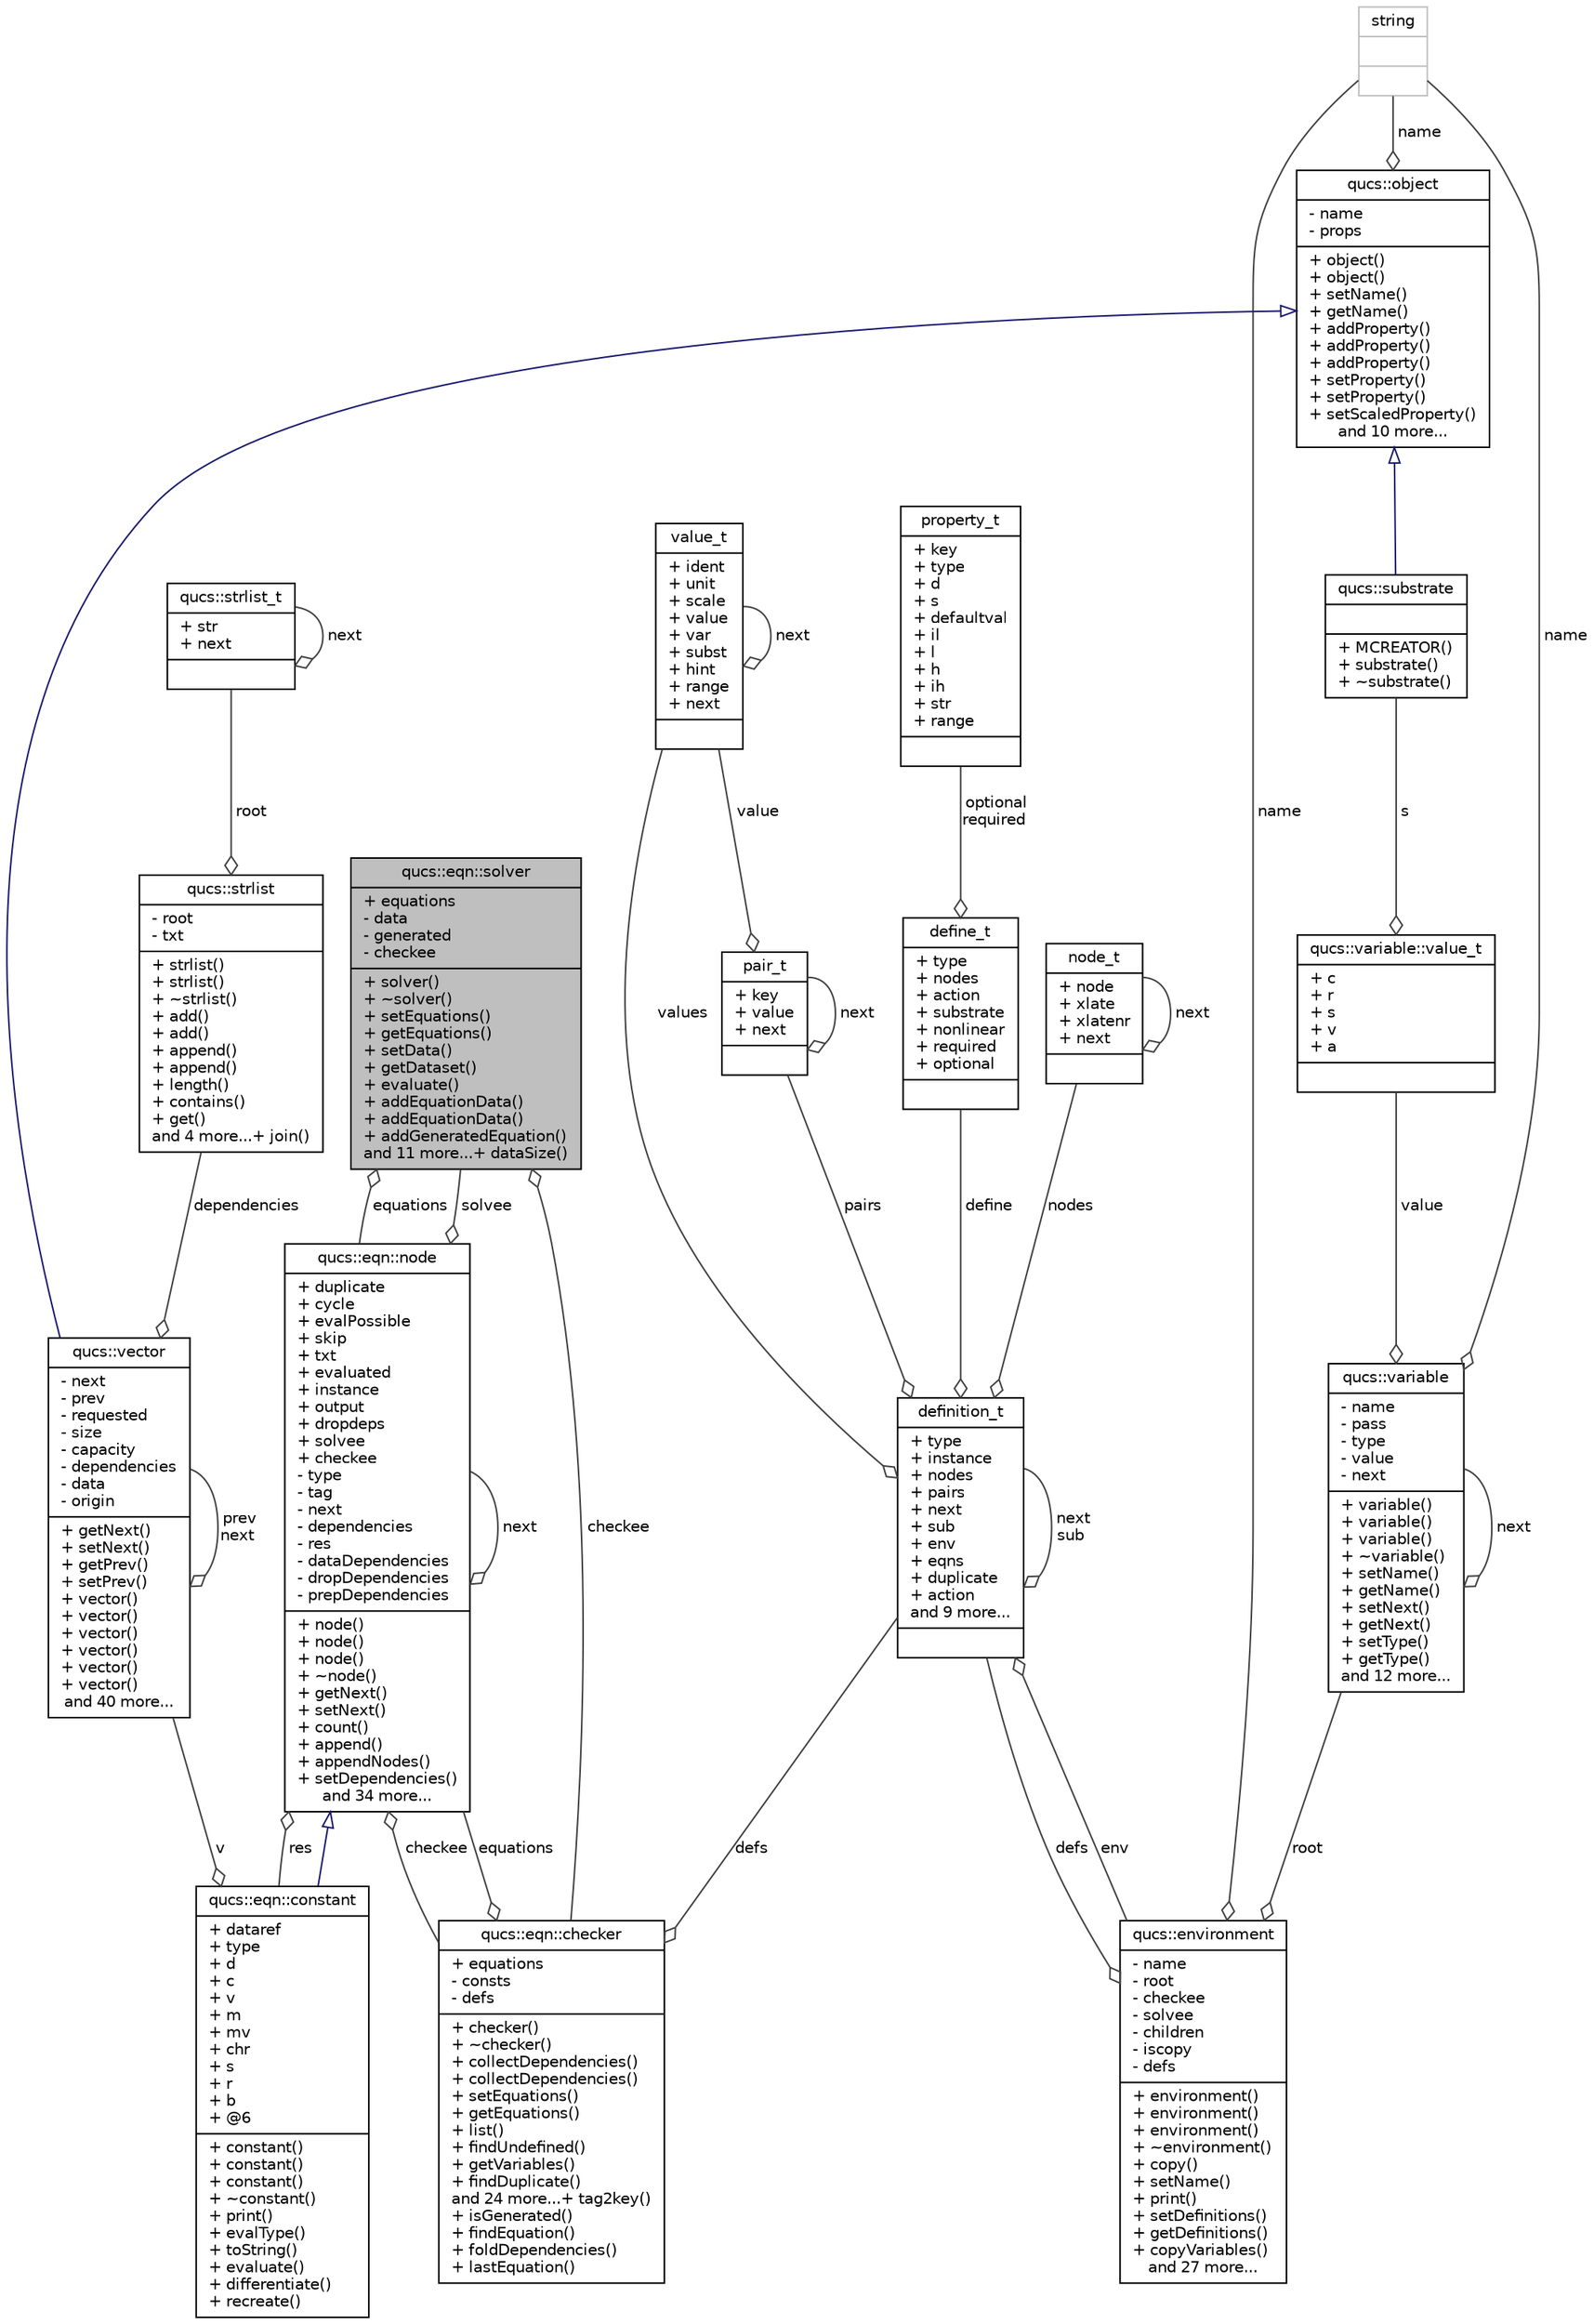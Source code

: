 digraph G
{
  edge [fontname="Helvetica",fontsize="10",labelfontname="Helvetica",labelfontsize="10"];
  node [fontname="Helvetica",fontsize="10",shape=record];
  Node1 [label="{qucs::eqn::solver\n|+ equations\l- data\l- generated\l- checkee\l|+ solver()\l+ ~solver()\l+ setEquations()\l+ getEquations()\l+ setData()\l+ getDataset()\l+ evaluate()\l+ addEquationData()\l+ addEquationData()\l+ addGeneratedEquation()\land 11 more...+ dataSize()\l}",height=0.2,width=0.4,color="black", fillcolor="grey75", style="filled" fontcolor="black"];
  Node2 -> Node1 [color="grey25",fontsize="10",style="solid",label=" checkee" ,arrowhead="odiamond",fontname="Helvetica"];
  Node2 [label="{qucs::eqn::checker\n|+ equations\l- consts\l- defs\l|+ checker()\l+ ~checker()\l+ collectDependencies()\l+ collectDependencies()\l+ setEquations()\l+ getEquations()\l+ list()\l+ findUndefined()\l+ getVariables()\l+ findDuplicate()\land 24 more...+ tag2key()\l+ isGenerated()\l+ findEquation()\l+ foldDependencies()\l+ lastEquation()\l}",height=0.2,width=0.4,color="black", fillcolor="white", style="filled",URL="$classqucs_1_1eqn_1_1checker.html"];
  Node3 -> Node2 [color="grey25",fontsize="10",style="solid",label=" defs" ,arrowhead="odiamond",fontname="Helvetica"];
  Node3 [label="{definition_t\n|+ type\l+ instance\l+ nodes\l+ pairs\l+ next\l+ sub\l+ env\l+ eqns\l+ duplicate\l+ action\land 9 more...|}",height=0.2,width=0.4,color="black", fillcolor="white", style="filled",URL="$structdefinition__t.html"];
  Node4 -> Node3 [color="grey25",fontsize="10",style="solid",label=" env" ,arrowhead="odiamond",fontname="Helvetica"];
  Node4 [label="{qucs::environment\n|- name\l- root\l- checkee\l- solvee\l- children\l- iscopy\l- defs\l|+ environment()\l+ environment()\l+ environment()\l+ ~environment()\l+ copy()\l+ setName()\l+ print()\l+ setDefinitions()\l+ getDefinitions()\l+ copyVariables()\land 27 more...}",height=0.2,width=0.4,color="black", fillcolor="white", style="filled",URL="$classqucs_1_1environment.html",tooltip="Houses the settings for netlist evaluation."];
  Node3 -> Node4 [color="grey25",fontsize="10",style="solid",label=" defs" ,arrowhead="odiamond",fontname="Helvetica"];
  Node5 -> Node4 [color="grey25",fontsize="10",style="solid",label=" name" ,arrowhead="odiamond",fontname="Helvetica"];
  Node5 [label="{string\n||}",height=0.2,width=0.4,color="grey75", fillcolor="white", style="filled"];
  Node6 -> Node4 [color="grey25",fontsize="10",style="solid",label=" root" ,arrowhead="odiamond",fontname="Helvetica"];
  Node6 [label="{qucs::variable\n|- name\l- pass\l- type\l- value\l- next\l|+ variable()\l+ variable()\l+ variable()\l+ ~variable()\l+ setName()\l+ getName()\l+ setNext()\l+ getNext()\l+ setType()\l+ getType()\land 12 more...}",height=0.2,width=0.4,color="black", fillcolor="white", style="filled",URL="$classqucs_1_1variable.html"];
  Node5 -> Node6 [color="grey25",fontsize="10",style="solid",label=" name" ,arrowhead="odiamond",fontname="Helvetica"];
  Node7 -> Node6 [color="grey25",fontsize="10",style="solid",label=" value" ,arrowhead="odiamond",fontname="Helvetica"];
  Node7 [label="{qucs::variable::value_t\n|+ c\l+ r\l+ s\l+ v\l+ a\l|}",height=0.2,width=0.4,color="black", fillcolor="white", style="filled",URL="$unionqucs_1_1variable_1_1value__t.html"];
  Node8 -> Node7 [color="grey25",fontsize="10",style="solid",label=" s" ,arrowhead="odiamond",fontname="Helvetica"];
  Node8 [label="{qucs::substrate\n||+ MCREATOR()\l+ substrate()\l+ ~substrate()\l}",height=0.2,width=0.4,color="black", fillcolor="white", style="filled",URL="$classqucs_1_1substrate.html"];
  Node9 -> Node8 [dir="back",color="midnightblue",fontsize="10",style="solid",arrowtail="onormal",fontname="Helvetica"];
  Node9 [label="{qucs::object\n|- name\l- props\l|+ object()\l+ object()\l+ setName()\l+ getName()\l+ addProperty()\l+ addProperty()\l+ addProperty()\l+ setProperty()\l+ setProperty()\l+ setScaledProperty()\land 10 more...}",height=0.2,width=0.4,color="black", fillcolor="white", style="filled",URL="$classqucs_1_1object.html",tooltip="generic object class."];
  Node5 -> Node9 [color="grey25",fontsize="10",style="solid",label=" name" ,arrowhead="odiamond",fontname="Helvetica"];
  Node6 -> Node6 [color="grey25",fontsize="10",style="solid",label=" next" ,arrowhead="odiamond",fontname="Helvetica"];
  Node10 -> Node3 [color="grey25",fontsize="10",style="solid",label=" nodes" ,arrowhead="odiamond",fontname="Helvetica"];
  Node10 [label="{node_t\n|+ node\l+ xlate\l+ xlatenr\l+ next\l|}",height=0.2,width=0.4,color="black", fillcolor="white", style="filled",URL="$structnode__t.html"];
  Node10 -> Node10 [color="grey25",fontsize="10",style="solid",label=" next" ,arrowhead="odiamond",fontname="Helvetica"];
  Node3 -> Node3 [color="grey25",fontsize="10",style="solid",label=" next\nsub" ,arrowhead="odiamond",fontname="Helvetica"];
  Node11 -> Node3 [color="grey25",fontsize="10",style="solid",label=" values" ,arrowhead="odiamond",fontname="Helvetica"];
  Node11 [label="{value_t\n|+ ident\l+ unit\l+ scale\l+ value\l+ var\l+ subst\l+ hint\l+ range\l+ next\l|}",height=0.2,width=0.4,color="black", fillcolor="white", style="filled",URL="$structvalue__t.html"];
  Node11 -> Node11 [color="grey25",fontsize="10",style="solid",label=" next" ,arrowhead="odiamond",fontname="Helvetica"];
  Node12 -> Node3 [color="grey25",fontsize="10",style="solid",label=" pairs" ,arrowhead="odiamond",fontname="Helvetica"];
  Node12 [label="{pair_t\n|+ key\l+ value\l+ next\l|}",height=0.2,width=0.4,color="black", fillcolor="white", style="filled",URL="$structpair__t.html"];
  Node11 -> Node12 [color="grey25",fontsize="10",style="solid",label=" value" ,arrowhead="odiamond",fontname="Helvetica"];
  Node12 -> Node12 [color="grey25",fontsize="10",style="solid",label=" next" ,arrowhead="odiamond",fontname="Helvetica"];
  Node13 -> Node3 [color="grey25",fontsize="10",style="solid",label=" define" ,arrowhead="odiamond",fontname="Helvetica"];
  Node13 [label="{define_t\n|+ type\l+ nodes\l+ action\l+ substrate\l+ nonlinear\l+ required\l+ optional\l|}",height=0.2,width=0.4,color="black", fillcolor="white", style="filled",URL="$structdefine__t.html"];
  Node14 -> Node13 [color="grey25",fontsize="10",style="solid",label=" optional\nrequired" ,arrowhead="odiamond",fontname="Helvetica"];
  Node14 [label="{property_t\n|+ key\l+ type\l+ d\l+ s\l+ defaultval\l+ il\l+ l\l+ h\l+ ih\l+ str\l+ range\l|}",height=0.2,width=0.4,color="black", fillcolor="white", style="filled",URL="$structproperty__t.html"];
  Node15 -> Node2 [color="grey25",fontsize="10",style="solid",label=" equations" ,arrowhead="odiamond",fontname="Helvetica"];
  Node15 [label="{qucs::eqn::node\n|+ duplicate\l+ cycle\l+ evalPossible\l+ skip\l+ txt\l+ evaluated\l+ instance\l+ output\l+ dropdeps\l+ solvee\l+ checkee\l- type\l- tag\l- next\l- dependencies\l- res\l- dataDependencies\l- dropDependencies\l- prepDependencies\l|+ node()\l+ node()\l+ node()\l+ ~node()\l+ getNext()\l+ setNext()\l+ count()\l+ append()\l+ appendNodes()\l+ setDependencies()\land 34 more...}",height=0.2,width=0.4,color="black", fillcolor="white", style="filled",URL="$classqucs_1_1eqn_1_1node.html"];
  Node2 -> Node15 [color="grey25",fontsize="10",style="solid",label=" checkee" ,arrowhead="odiamond",fontname="Helvetica"];
  Node15 -> Node15 [color="grey25",fontsize="10",style="solid",label=" next" ,arrowhead="odiamond",fontname="Helvetica"];
  Node16 -> Node15 [color="grey25",fontsize="10",style="solid",label=" res" ,arrowhead="odiamond",fontname="Helvetica"];
  Node16 [label="{qucs::eqn::constant\n|+ dataref\l+ type\l+ d\l+ c\l+ v\l+ m\l+ mv\l+ chr\l+ s\l+ r\l+ b\l+ @6\l|+ constant()\l+ constant()\l+ constant()\l+ ~constant()\l+ print()\l+ evalType()\l+ toString()\l+ evaluate()\l+ differentiate()\l+ recreate()\l}",height=0.2,width=0.4,color="black", fillcolor="white", style="filled",URL="$classqucs_1_1eqn_1_1constant.html"];
  Node15 -> Node16 [dir="back",color="midnightblue",fontsize="10",style="solid",arrowtail="onormal",fontname="Helvetica"];
  Node17 -> Node16 [color="grey25",fontsize="10",style="solid",label=" v" ,arrowhead="odiamond",fontname="Helvetica"];
  Node17 [label="{qucs::vector\n|- next\l- prev\l- requested\l- size\l- capacity\l- dependencies\l- data\l- origin\l|+ getNext()\l+ setNext()\l+ getPrev()\l+ setPrev()\l+ vector()\l+ vector()\l+ vector()\l+ vector()\l+ vector()\l+ vector()\land 40 more...}",height=0.2,width=0.4,color="black", fillcolor="white", style="filled",URL="$classqucs_1_1vector.html"];
  Node9 -> Node17 [dir="back",color="midnightblue",fontsize="10",style="solid",arrowtail="onormal",fontname="Helvetica"];
  Node18 -> Node17 [color="grey25",fontsize="10",style="solid",label=" dependencies" ,arrowhead="odiamond",fontname="Helvetica"];
  Node18 [label="{qucs::strlist\n|- root\l- txt\l|+ strlist()\l+ strlist()\l+ ~strlist()\l+ add()\l+ add()\l+ append()\l+ append()\l+ length()\l+ contains()\l+ get()\land 4 more...+ join()\l}",height=0.2,width=0.4,color="black", fillcolor="white", style="filled",URL="$classqucs_1_1strlist.html"];
  Node19 -> Node18 [color="grey25",fontsize="10",style="solid",label=" root" ,arrowhead="odiamond",fontname="Helvetica"];
  Node19 [label="{qucs::strlist_t\n|+ str\l+ next\l|}",height=0.2,width=0.4,color="black", fillcolor="white", style="filled",URL="$structqucs_1_1strlist__t.html"];
  Node19 -> Node19 [color="grey25",fontsize="10",style="solid",label=" next" ,arrowhead="odiamond",fontname="Helvetica"];
  Node17 -> Node17 [color="grey25",fontsize="10",style="solid",label=" prev\nnext" ,arrowhead="odiamond",fontname="Helvetica"];
  Node1 -> Node15 [color="grey25",fontsize="10",style="solid",label=" solvee" ,arrowhead="odiamond",fontname="Helvetica"];
  Node15 -> Node1 [color="grey25",fontsize="10",style="solid",label=" equations" ,arrowhead="odiamond",fontname="Helvetica"];
}
